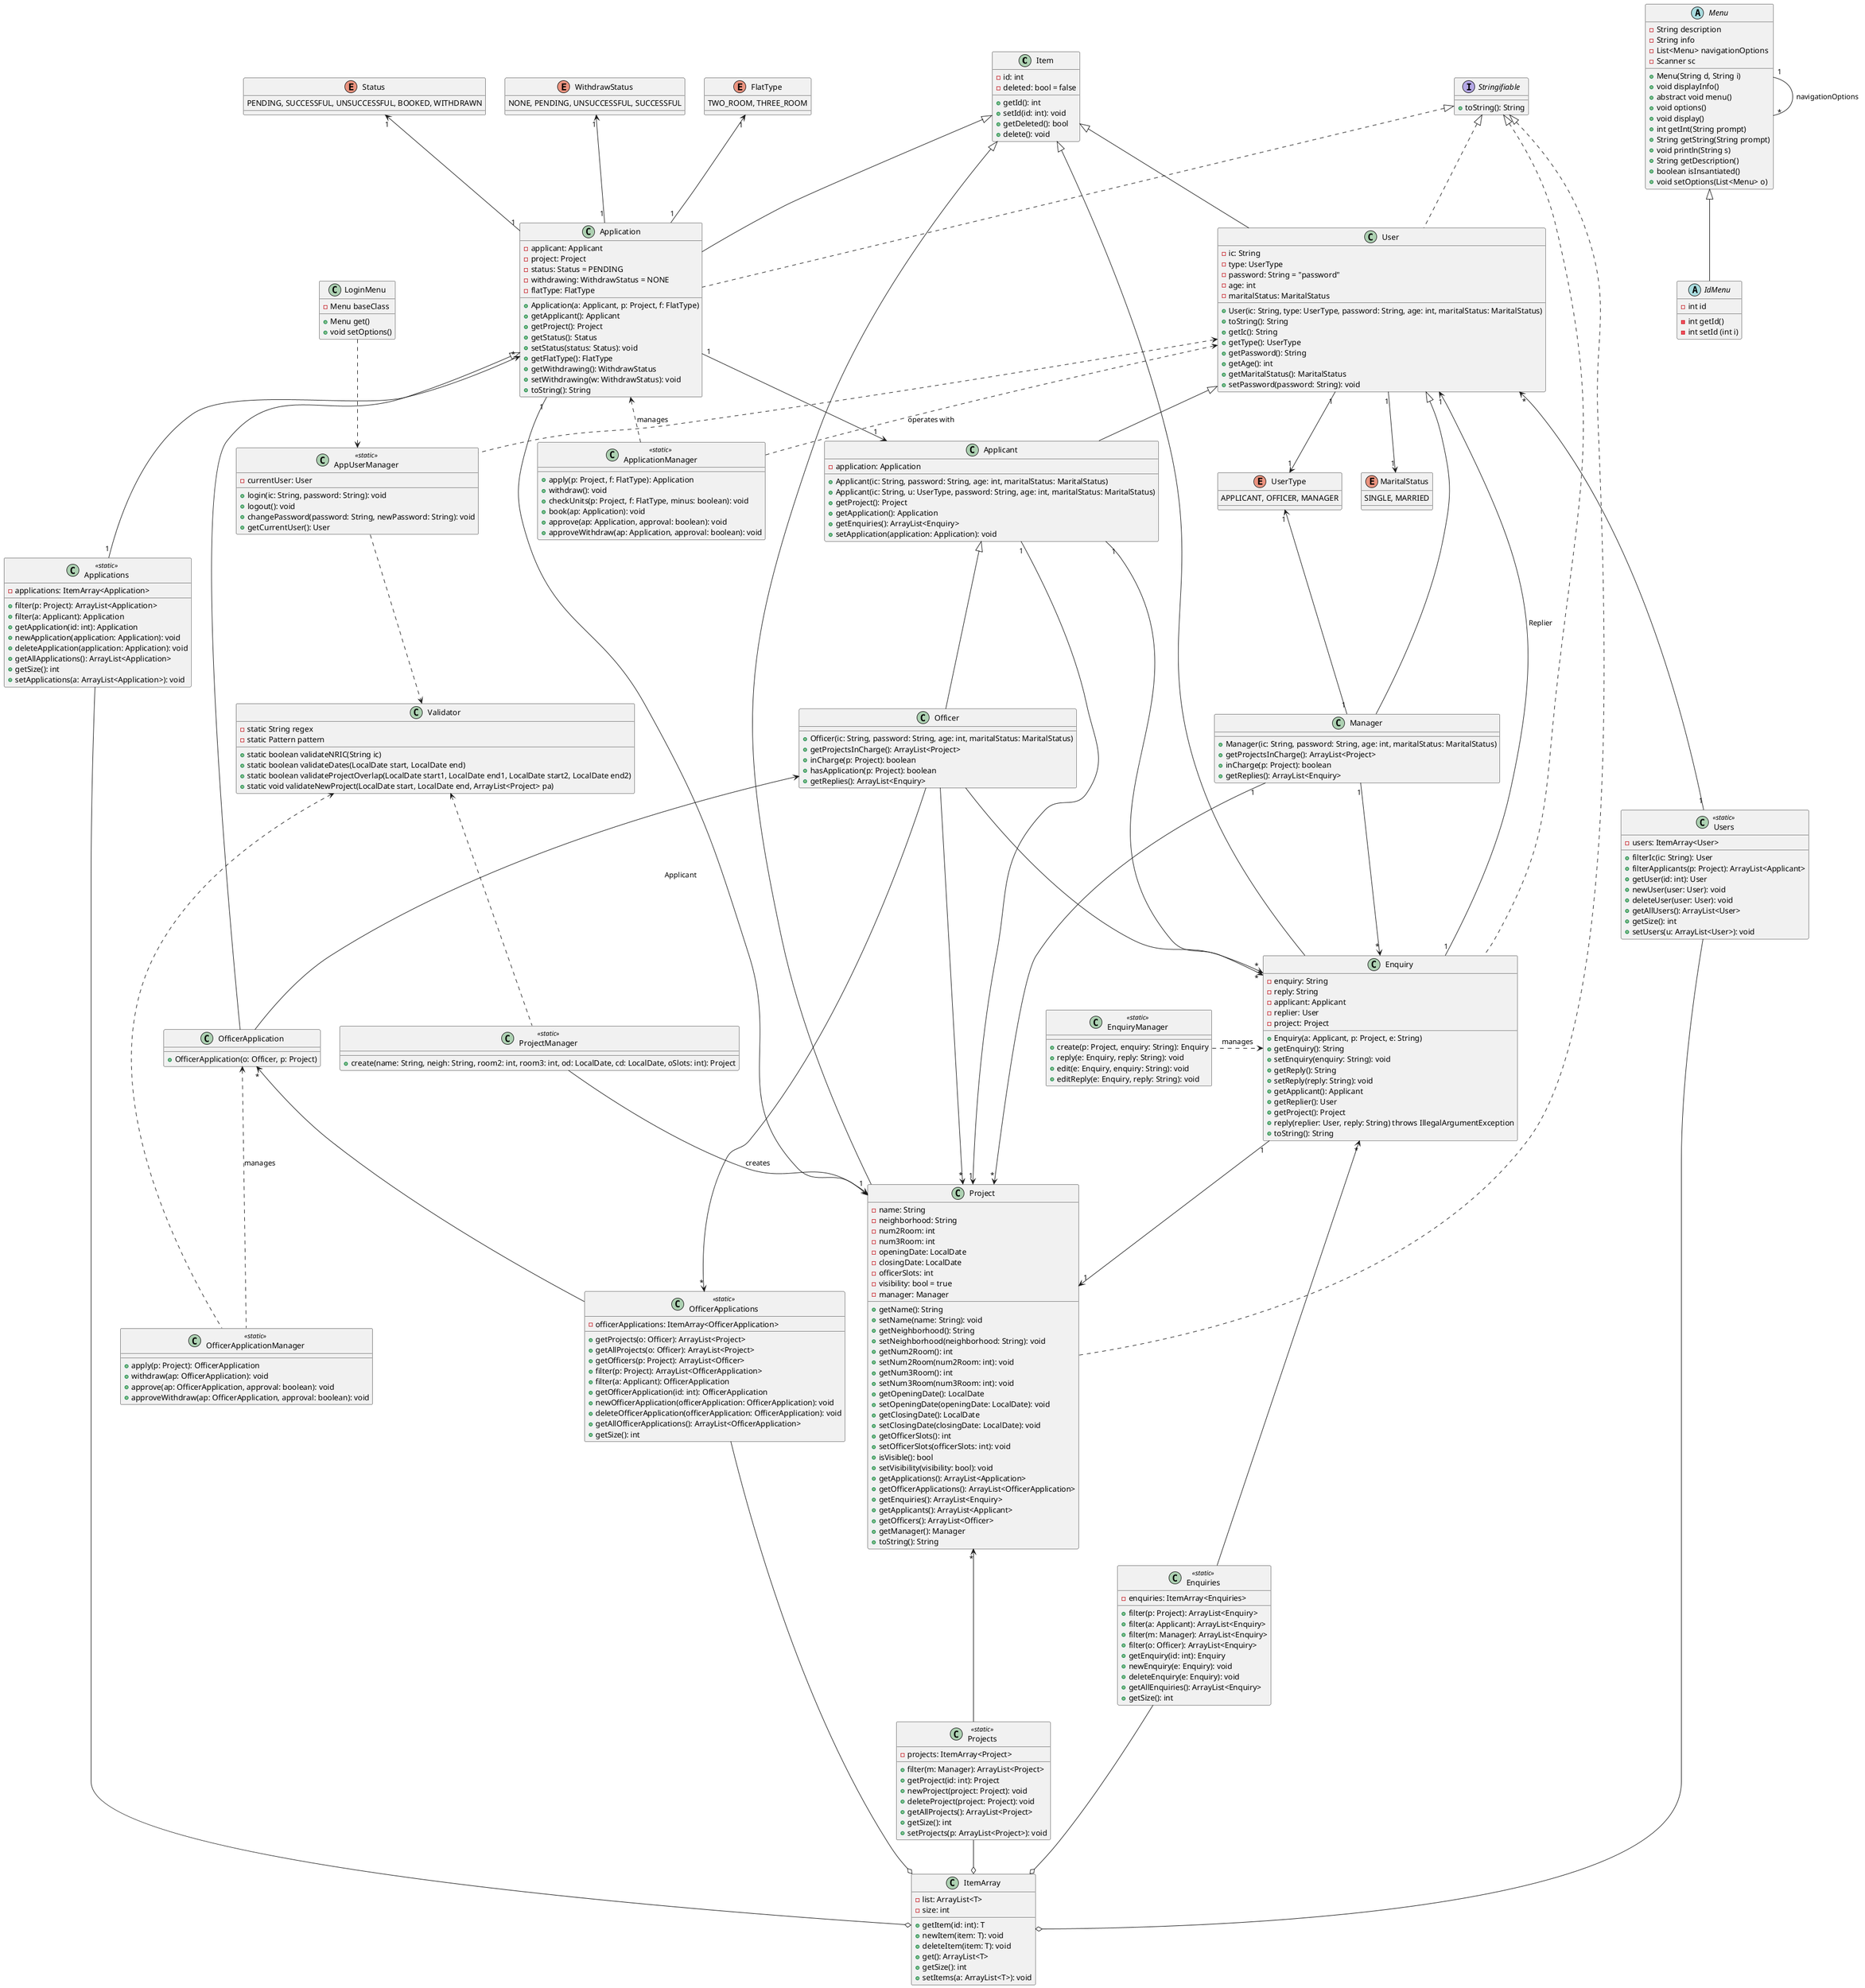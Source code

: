 @startuml EntityClassDiagram

'---ITEMS---
class Item {
    - id: int
    - deleted: bool = false
    + getId(): int
    + setId(id: int): void
    + getDeleted(): bool
    + delete(): void
}

interface Stringifiable {
    + toString(): String
}
class Project extends Item implements Stringifiable {
    - name: String
    - neighborhood: String
    - num2Room: int
    - num3Room: int
    - openingDate: LocalDate
    - closingDate: LocalDate
    - officerSlots: int
    - visibility: bool = true
    - manager: Manager
    
    + getName(): String
    + setName(name: String): void
    + getNeighborhood(): String
    + setNeighborhood(neighborhood: String): void
    + getNum2Room(): int
    + setNum2Room(num2Room: int): void
    + getNum3Room(): int
    + setNum3Room(num3Room: int): void
    + getOpeningDate(): LocalDate
    + setOpeningDate(openingDate: LocalDate): void
    + getClosingDate(): LocalDate
    + setClosingDate(closingDate: LocalDate): void
    + getOfficerSlots(): int
    + setOfficerSlots(officerSlots: int): void
    + isVisible(): bool
    + setVisibility(visibility: bool): void
    + getApplications(): ArrayList<Application>
    + getOfficerApplications(): ArrayList<OfficerApplication>
    + getEnquiries(): ArrayList<Enquiry>
    + getApplicants(): ArrayList<Applicant>
    + getOfficers(): ArrayList<Officer>
    + getManager(): Manager
    + toString(): String
}

class Application extends Item implements Stringifiable {
    - applicant: Applicant
    - project: Project
    - status: Status = PENDING
    - withdrawing: WithdrawStatus = NONE
    - flatType: FlatType

    + Application(a: Applicant, p: Project, f: FlatType)
    + getApplicant(): Applicant
    + getProject(): Project
    + getStatus(): Status
    + setStatus(status: Status): void
    + getFlatType(): FlatType
    + getWithdrawing(): WithdrawStatus
    + setWithdrawing(w: WithdrawStatus): void
    + toString(): String
}

enum Status {
    PENDING, SUCCESSFUL, UNSUCCESSFUL, BOOKED, WITHDRAWN
}

enum FlatType {
    TWO_ROOM, THREE_ROOM
}

enum WithdrawStatus {
    NONE, PENDING, UNSUCCESSFUL, SUCCESSFUL
}


class OfficerApplication extends Application {
    + OfficerApplication(o: Officer, p: Project)
}

class Enquiry extends Item implements Stringifiable {
    - enquiry: String
    - reply: String
    - applicant: Applicant
    - replier: User
    - project: Project

    + Enquiry(a: Applicant, p: Project, e: String)
    + getEnquiry(): String
    + setEnquiry(enquiry: String): void
    + getReply(): String
    + setReply(reply: String): void
    + getApplicant(): Applicant
    + getReplier(): User
    + getProject(): Project
    + reply(replier: User, reply: String) throws IllegalArgumentException
    + toString(): String
}


'---USERS---
class User extends Item implements Stringifiable {
    - ic: String
    - type: UserType
    - password: String = "password"
    - age: int
    - maritalStatus: MaritalStatus

    + User(ic: String, type: UserType, password: String, age: int, maritalStatus: MaritalStatus)
    + toString(): String
    + getIc(): String
    + getType(): UserType
    + getPassword(): String
    + getAge(): int
    + getMaritalStatus(): MaritalStatus
    + setPassword(password: String): void
}

enum UserType {
    APPLICANT, OFFICER, MANAGER
}

enum MaritalStatus {
    SINGLE, MARRIED
}


class Applicant extends User {
    - application: Application

    + Applicant(ic: String, password: String, age: int, maritalStatus: MaritalStatus)
    + Applicant(ic: String, u: UserType, password: String, age: int, maritalStatus: MaritalStatus)
    + getProject(): Project
    + getApplication(): Application
    + getEnquiries(): ArrayList<Enquiry>
    + setApplication(application: Application): void
}


class Officer extends Applicant {
    + Officer(ic: String, password: String, age: int, maritalStatus: MaritalStatus)
    + getProjectsInCharge(): ArrayList<Project>
    + inCharge(p: Project): boolean
    + hasApplication(p: Project): boolean
    + getReplies(): ArrayList<Enquiry>
}

class Manager extends User {
    + Manager(ic: String, password: String, age: int, maritalStatus: MaritalStatus)
    + getProjectsInCharge(): ArrayList<Project>
    + inCharge(p: Project): boolean
    + getReplies(): ArrayList<Enquiry>
}

'---ARRAYS---

class ItemArray {
    - list: ArrayList<T>
    - size: int
    + getItem(id: int): T
    + newItem(item: T): void
    + deleteItem(item: T): void
    + get(): ArrayList<T>
    + getSize(): int
    + setItems(a: ArrayList<T>): void
}

class Users <<static>>{
    - users: ItemArray<User>
    + filterIc(ic: String): User
    + filterApplicants(p: Project): ArrayList<Applicant>
    + getUser(id: int): User
    + newUser(user: User): void
    + deleteUser(user: User): void
    + getAllUsers(): ArrayList<User>
    + getSize(): int
    + setUsers(u: ArrayList<User>): void
}


class Projects <<static>> {
    - projects: ItemArray<Project>
    + filter(m: Manager): ArrayList<Project>
    + getProject(id: int): Project
    + newProject(project: Project): void
    + deleteProject(project: Project): void
    + getAllProjects(): ArrayList<Project>
    + getSize(): int
    + setProjects(p: ArrayList<Project>): void
}


class Applications <<static>> {
    - applications: ItemArray<Application>
    + filter(p: Project): ArrayList<Application>
    + filter(a: Applicant): Application
    + getApplication(id: int): Application
    + newApplication(application: Application): void
    + deleteApplication(application: Application): void
    + getAllApplications(): ArrayList<Application>
    + getSize(): int
    + setApplications(a: ArrayList<Application>): void
}


class OfficerApplications <<static>> {
    - officerApplications: ItemArray<OfficerApplication>
    + getProjects(o: Officer): ArrayList<Project>
    + getAllProjects(o: Officer): ArrayList<Project>
    + getOfficers(p: Project): ArrayList<Officer>
    + filter(p: Project): ArrayList<OfficerApplication>
    + filter(a: Applicant): OfficerApplication
    + getOfficerApplication(id: int): OfficerApplication
    + newOfficerApplication(officerApplication: OfficerApplication): void
    + deleteOfficerApplication(officerApplication: OfficerApplication): void
    + getAllOfficerApplications(): ArrayList<OfficerApplication>
    + getSize(): int
}


class Enquiries <<static>>{
    - enquiries: ItemArray<Enquiries>
    + filter(p: Project): ArrayList<Enquiry>
    + filter(a: Applicant): ArrayList<Enquiry>
    + filter(m: Manager): ArrayList<Enquiry>
    + filter(o: Officer): ArrayList<Enquiry>
    + getEnquiry(id: int): Enquiry
    + newEnquiry(e: Enquiry): void
    + deleteEnquiry(e: Enquiry): void
    + getAllEnquiries(): ArrayList<Enquiry>
    + getSize(): int
}


'---MANAGERS---

class ApplicationManager <<static>> {
    +apply(p: Project, f: FlatType): Application
    +withdraw(): void
    +checkUnits(p: Project, f: FlatType, minus: boolean): void
    +book(ap: Application): void
    +approve(ap: Application, approval: boolean): void
    +approveWithdraw(ap: Application, approval: boolean): void
}


class ProjectManager <<static>> {
    + create(name: String, neigh: String, room2: int, room3: int, od: LocalDate, cd: LocalDate, oSlots: int): Project
}


class EnquiryManager <<static>> {
    + create(p: Project, enquiry: String): Enquiry
    + reply(e: Enquiry, reply: String): void
    + edit(e: Enquiry, enquiry: String): void
    + editReply(e: Enquiry, reply: String): void
}


class AppUserManager <<static>> {
    - currentUser: User
    + login(ic: String, password: String): void
    + logout(): void
    + changePassword(password: String, newPassword: String): void
    + getCurrentUser(): User
}


class OfficerApplicationManager <<static>> {
    +apply(p: Project): OfficerApplication
    +withdraw(ap: OfficerApplication): void
    +approve(ap: OfficerApplication, approval: boolean): void
    +approveWithdraw(ap: OfficerApplication, approval: boolean): void
}


class Validator {
    - static String regex
    - static Pattern pattern
    + static boolean validateNRIC(String ic)
    + static boolean validateDates(LocalDate start, LocalDate end)
    + static boolean validateProjectOverlap(LocalDate start1, LocalDate end1, LocalDate start2, LocalDate end2)
    + static void validateNewProject(LocalDate start, LocalDate end, ArrayList<Project> pa)
}


'---GUI--- 
abstract class Menu {
    - String description
    - String info
    - List<Menu> navigationOptions
    - Scanner sc
    + Menu(String d, String i)
    + void displayInfo()
    + abstract void menu()
    + void options()
    + void display()
    + int getInt(String prompt)
    + String getString(String prompt)
    + void println(String s)
    + String getDescription()
    + boolean isInsantiated()
    + void setOptions(List<Menu> o)
}


abstract IdMenu extends Menu {
    - int id
    - int getId()
    - int setId (int i)
}


class LoginMenu {
    - Menu baseClass
    + Menu get()
    + void setOptions()

}

' Item relations
Application "1" --> "1" Applicant
Application "1" --> "1" Project
Application "1" -u-> "1" Status
Application "1" -u-> "1" FlatType
Application "1" -u-> "1" WithdrawStatus
Enquiry "1" --> "1" User : Replier
Enquiry "1" -> "1" Project
Applicant "1" --> "1" Project
Applicant "1" --> "*" Enquiry
Officer --> "*" Project
Officer --> "*" Enquiry
OfficerApplication -u-> Officer : "Applicant"
Officer -l-> "*" OfficerApplications
Manager "1" --> "*" Project
Manager "1" --> "*" Enquiry
Manager "1" -u-> "1" UserType
User "1" --> "1" UserType
User "1" --> "1" MaritalStatus

'Array relations
Users --o ItemArray
Projects --o ItemArray
Applications --o ItemArray
OfficerApplications --o ItemArray
Enquiries --o ItemArray

Users "1" -u-> "*" User
'Users ..> Project : filter by
Projects -u-> "*" Project
'Projects ..> Manager : "filter by"
Applications "1" -u-> "*" Application
'Applications ..> Project : "filter by"
'Applications ..> Applicant : "filter by"
OfficerApplications -u-> "*" OfficerApplication
'OfficerApplications ..> Project : "filter by"
'OfficerApplications ..> Officer : "filter by" 
Enquiries -u-> "*" Enquiry 
'Enquiries ..> Project : "filter by"
'Enquiries ..> User : "filter by"

'Manager relations
'ApplicationManager ..> Project : "apply for"
ApplicationManager .u.> Application : "manages"
'ApplicationManager ..> Officer : "operates with"
'ApplicationManager ..> Manager : "operates with"
'ApplicationManager ..> Applicant : "operates with"
ApplicationManager .u.> User : "operates with"
'ApplicationManager ..> FlatType : "uses"
'ApplicationManager ..> Status : "uses"
'ApplicationManager ..> WithdrawStatus : "uses"
'ApplicationManager ..> AppUserManager
EnquiryManager .r.> Enquiry : "manages"
'EnquiryManager ..> Project : "works with"
'EnquiryManager ..> User : "authorizes"
'EnquiryManager ..> Officer : "checks role"
'EnquiryManager ..> Manager : "checks role"
'EnquiryManager ..> AppUserManager
'OfficerApplicationManager ..> Project : "apply for"
OfficerApplicationManager .u.> OfficerApplication : "manages"
'OfficerApplicationManager ..> Officer : "operates with"
'OfficerApplicationManager ..> Manager : "operates with"
'OfficerApplicationManager ..> Status : "uses"
'OfficerApplicationManager ..> WithdrawStatus : "uses"
OfficerApplicationManager .u.> Validator
'OfficerApplicationManager ..> AppUserManager
ProjectManager --> Project : "creates"
'ProjectManager ..> Manager : "accesses current manager"
ProjectManager .u.> Validator
'ProjectManager ..> AppUserManager
AppUserManager .u.> User
AppUserManager ..> Validator

' Menu relations
Menu "1"-- "*" Menu : "navigationOptions"
LoginMenu ..> AppUserManager


@enduml